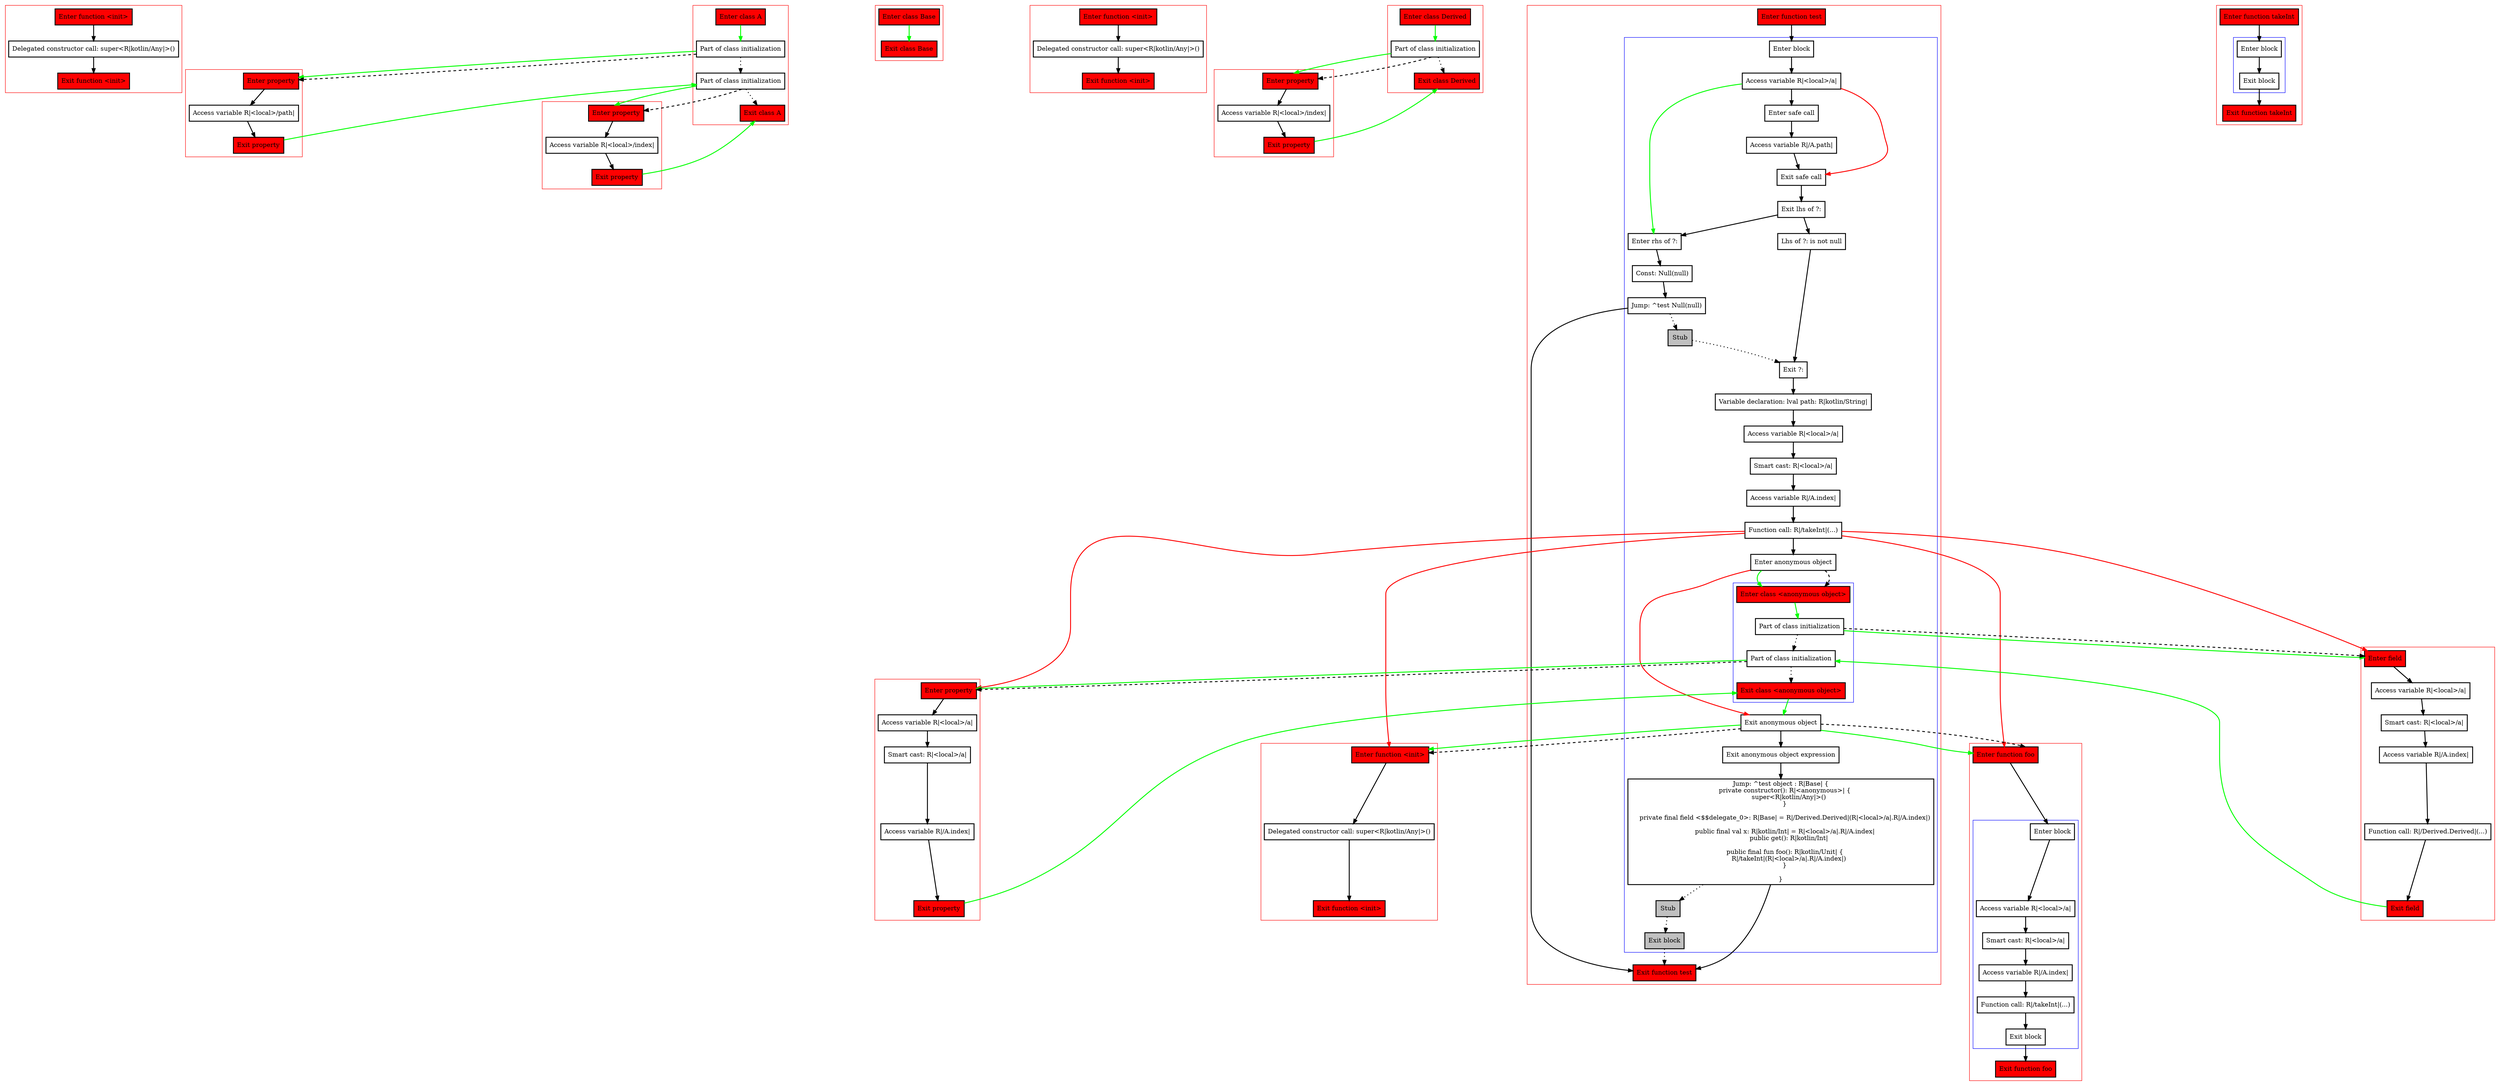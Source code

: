 digraph smartcastInByClause_kt {
    graph [nodesep=3]
    node [shape=box penwidth=2]
    edge [penwidth=2]

    subgraph cluster_0 {
        color=red
        0 [label="Enter function <init>" style="filled" fillcolor=red];
        1 [label="Delegated constructor call: super<R|kotlin/Any|>()"];
        2 [label="Exit function <init>" style="filled" fillcolor=red];
    }
    0 -> {1};
    1 -> {2};

    subgraph cluster_1 {
        color=red
        3 [label="Enter property" style="filled" fillcolor=red];
        4 [label="Access variable R|<local>/path|"];
        5 [label="Exit property" style="filled" fillcolor=red];
    }
    3 -> {4};
    4 -> {5};
    5 -> {11} [color=green];

    subgraph cluster_2 {
        color=red
        6 [label="Enter property" style="filled" fillcolor=red];
        7 [label="Access variable R|<local>/index|"];
        8 [label="Exit property" style="filled" fillcolor=red];
    }
    6 -> {7};
    7 -> {8};
    8 -> {12} [color=green];

    subgraph cluster_3 {
        color=red
        9 [label="Enter class A" style="filled" fillcolor=red];
        10 [label="Part of class initialization"];
        11 [label="Part of class initialization"];
        12 [label="Exit class A" style="filled" fillcolor=red];
    }
    9 -> {10} [color=green];
    10 -> {11} [style=dotted];
    10 -> {3} [color=green];
    10 -> {3} [style=dashed];
    11 -> {12} [style=dotted];
    11 -> {6} [color=green];
    11 -> {6} [style=dashed];

    subgraph cluster_4 {
        color=red
        13 [label="Enter class Base" style="filled" fillcolor=red];
        14 [label="Exit class Base" style="filled" fillcolor=red];
    }
    13 -> {14} [color=green];

    subgraph cluster_5 {
        color=red
        15 [label="Enter function <init>" style="filled" fillcolor=red];
        16 [label="Delegated constructor call: super<R|kotlin/Any|>()"];
        17 [label="Exit function <init>" style="filled" fillcolor=red];
    }
    15 -> {16};
    16 -> {17};

    subgraph cluster_6 {
        color=red
        18 [label="Enter property" style="filled" fillcolor=red];
        19 [label="Access variable R|<local>/index|"];
        20 [label="Exit property" style="filled" fillcolor=red];
    }
    18 -> {19};
    19 -> {20};
    20 -> {23} [color=green];

    subgraph cluster_7 {
        color=red
        21 [label="Enter class Derived" style="filled" fillcolor=red];
        22 [label="Part of class initialization"];
        23 [label="Exit class Derived" style="filled" fillcolor=red];
    }
    21 -> {22} [color=green];
    22 -> {23} [style=dotted];
    22 -> {18} [color=green];
    22 -> {18} [style=dashed];

    subgraph cluster_8 {
        color=red
        24 [label="Enter function test" style="filled" fillcolor=red];
        subgraph cluster_9 {
            color=blue
            25 [label="Enter block"];
            26 [label="Access variable R|<local>/a|"];
            27 [label="Enter safe call"];
            28 [label="Access variable R|/A.path|"];
            29 [label="Exit safe call"];
            30 [label="Exit lhs of ?:"];
            31 [label="Enter rhs of ?:"];
            32 [label="Const: Null(null)"];
            33 [label="Jump: ^test Null(null)"];
            34 [label="Stub" style="filled" fillcolor=gray];
            35 [label="Lhs of ?: is not null"];
            36 [label="Exit ?:"];
            37 [label="Variable declaration: lval path: R|kotlin/String|"];
            38 [label="Access variable R|<local>/a|"];
            39 [label="Smart cast: R|<local>/a|"];
            40 [label="Access variable R|/A.index|"];
            41 [label="Function call: R|/takeInt|(...)"];
            42 [label="Enter anonymous object"];
            subgraph cluster_10 {
                color=blue
                49 [label="Enter class <anonymous object>" style="filled" fillcolor=red];
                50 [label="Part of class initialization"];
                51 [label="Part of class initialization"];
                52 [label="Exit class <anonymous object>" style="filled" fillcolor=red];
            }
            43 [label="Exit anonymous object"];
            44 [label="Exit anonymous object expression"];
            45 [label="Jump: ^test object : R|Base| {
    private constructor(): R|<anonymous>| {
        super<R|kotlin/Any|>()
    }

    private final field <$$delegate_0>: R|Base| = R|/Derived.Derived|(R|<local>/a|.R|/A.index|)

    public final val x: R|kotlin/Int| = R|<local>/a|.R|/A.index|
        public get(): R|kotlin/Int|

    public final fun foo(): R|kotlin/Unit| {
        R|/takeInt|(R|<local>/a|.R|/A.index|)
    }

}
"];
            46 [label="Stub" style="filled" fillcolor=gray];
            47 [label="Exit block" style="filled" fillcolor=gray];
        }
        48 [label="Exit function test" style="filled" fillcolor=red];
    }
    24 -> {25};
    25 -> {26};
    26 -> {27};
    26 -> {29} [color=red];
    26 -> {31} [color=green];
    27 -> {28};
    28 -> {29};
    29 -> {30};
    30 -> {35 31};
    31 -> {32};
    32 -> {33};
    33 -> {48};
    33 -> {34} [style=dotted];
    34 -> {36} [style=dotted];
    35 -> {36};
    36 -> {37};
    37 -> {38};
    38 -> {39};
    39 -> {40};
    40 -> {41};
    41 -> {42};
    41 -> {53 56 62 67} [color=red];
    42 -> {43} [color=red];
    42 -> {49} [color=green];
    42 -> {49} [style=dashed];
    43 -> {44};
    43 -> {53 67} [color=green];
    43 -> {53 67} [style=dashed];
    44 -> {45};
    45 -> {48};
    45 -> {46} [style=dotted];
    46 -> {47} [style=dotted];
    47 -> {48} [style=dotted];
    49 -> {50} [color=green];
    50 -> {51} [style=dotted];
    50 -> {56} [color=green];
    50 -> {56} [style=dashed];
    51 -> {52} [style=dotted];
    51 -> {62} [color=green];
    51 -> {62} [style=dashed];
    52 -> {43} [color=green];

    subgraph cluster_11 {
        color=red
        53 [label="Enter function <init>" style="filled" fillcolor=red];
        54 [label="Delegated constructor call: super<R|kotlin/Any|>()"];
        55 [label="Exit function <init>" style="filled" fillcolor=red];
    }
    53 -> {54};
    54 -> {55};

    subgraph cluster_12 {
        color=red
        56 [label="Enter field" style="filled" fillcolor=red];
        57 [label="Access variable R|<local>/a|"];
        58 [label="Smart cast: R|<local>/a|"];
        59 [label="Access variable R|/A.index|"];
        60 [label="Function call: R|/Derived.Derived|(...)"];
        61 [label="Exit field" style="filled" fillcolor=red];
    }
    56 -> {57};
    57 -> {58};
    58 -> {59};
    59 -> {60};
    60 -> {61};
    61 -> {51} [color=green];

    subgraph cluster_13 {
        color=red
        62 [label="Enter property" style="filled" fillcolor=red];
        63 [label="Access variable R|<local>/a|"];
        64 [label="Smart cast: R|<local>/a|"];
        65 [label="Access variable R|/A.index|"];
        66 [label="Exit property" style="filled" fillcolor=red];
    }
    62 -> {63};
    63 -> {64};
    64 -> {65};
    65 -> {66};
    66 -> {52} [color=green];

    subgraph cluster_14 {
        color=red
        67 [label="Enter function foo" style="filled" fillcolor=red];
        subgraph cluster_15 {
            color=blue
            68 [label="Enter block"];
            69 [label="Access variable R|<local>/a|"];
            70 [label="Smart cast: R|<local>/a|"];
            71 [label="Access variable R|/A.index|"];
            72 [label="Function call: R|/takeInt|(...)"];
            73 [label="Exit block"];
        }
        74 [label="Exit function foo" style="filled" fillcolor=red];
    }
    67 -> {68};
    68 -> {69};
    69 -> {70};
    70 -> {71};
    71 -> {72};
    72 -> {73};
    73 -> {74};

    subgraph cluster_16 {
        color=red
        75 [label="Enter function takeInt" style="filled" fillcolor=red];
        subgraph cluster_17 {
            color=blue
            76 [label="Enter block"];
            77 [label="Exit block"];
        }
        78 [label="Exit function takeInt" style="filled" fillcolor=red];
    }
    75 -> {76};
    76 -> {77};
    77 -> {78};

}
